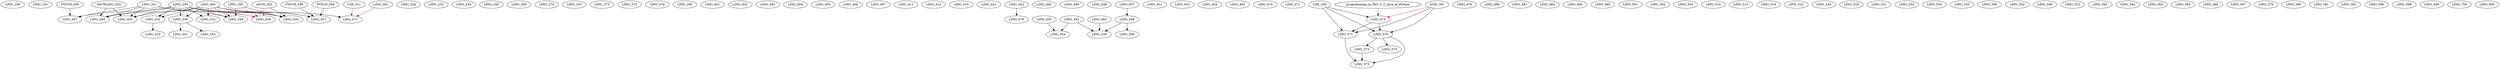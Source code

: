 digraph G {
    LING_100;
    LING_101;
    LING_200;
    LING_201;
    LING_203;
    LING_220;
    LING_233;
    LING_234;
    LING_242;
    LING_269;
    LING_270;
    LING_333;
    LING_372;
    LING_373;
    LING_374;
    LING_390;
    LING_400;
    LING_401;
    LING_402;
    LING_403;
    LING_404;
    LING_405;
    LING_406;
    LING_407;
    LING_411;
    LING_415;
    LING_419;
    edge [color=black];
    ANTH_203 -> LING_430;
    LING_200 -> LING_430;
    LING_201 -> LING_430;
    LING_203 -> LING_430;
    LING_400 -> LING_430;
    edge [color=black];
    LING_200 -> LING_432;
    LING_400 -> LING_432;
    edge [color=black];
    LING_432 -> LING_433;
    LING_441;
    LING_442;
    LING_445;
    LING_446;
    edge [color=black];
    PSYCH_209 -> LING_447;
    LING_200 -> LING_447;
    LING_201 -> LING_447;
    LING_449;
    LING_450;
    LING_451;
    LING_452;
    LING_453;
    LING_454;
    edge [color=black];
    LING_200 -> LING_455;
    LING_201 -> LING_455;
    ANTHLING_203 -> LING_455;
    LING_400 -> LING_455;
    edge [color=black];
    PSYCH_206 -> LING_457;
    PSYCH_306 -> LING_457;
    LING_200 -> LING_457;
    LING_400 -> LING_457;
    edge [color=black];
    LING_200 -> LING_458;
    edge [color=red];
    LING_201 -> LING_458;
    LING_203 -> LING_458;
    ANTH_203 -> LING_458;
    LING_461;
    LING_462;
    LING_463;
    edge [color=black];
    LING_200 -> LING_464;
    LING_201 -> LING_464;
    ANTHLING_203 -> LING_464;
    LING_400 -> LING_464;
    LING_470;
    LING_471;
    edge [color=black];
    LING_200 -> LING_472;
    LING_400 -> LING_472;
    edge [color=red];
    LING_461 -> LING_472;
    CSE_311 -> LING_472;
    edge [color=black];
    CSE_326 -> LING_473;
    edge [color=red];
    STAT_391 -> LING_473;
    edge [color=blue];
    programming_in_Perl_C_C_Java_or_Python -> LING_473;
    LING_476;
    edge [color=black];
    LING_442 -> LING_479;
    LING_480;
    LING_481;
    LING_484;
    LING_490;
    LING_499;
    LING_501;
    LING_502;
    LING_503;
    LING_507;
    edge [color=black];
    LING_507 -> LING_508;
    edge [color=black];
    LING_508 -> LING_509;
    LING_514;
    LING_515;
    LING_519;
    LING_522;
    LING_524;
    LING_525;
    edge [color=black];
    LING_452 -> LING_530;
    LING_462 -> LING_530;
    LING_508 -> LING_530;
    LING_531;
    edge [color=black];
    LING_200 -> LING_532;
    LING_400 -> LING_532;
    LING_533;
    LING_534;
    LING_535;
    LING_540;
    LING_542;
    LING_548;
    edge [color=black];
    LING_200 -> LING_549;
    LING_201 -> LING_549;
    LING_203 -> LING_549;
    LING_400 -> LING_549;
    edge [color=black];
    LING_200 -> LING_550;
    LING_400 -> LING_550;
    edge [color=black];
    LING_550 -> LING_551;
    LING_552;
    edge [color=black];
    LING_550 -> LING_553;
    edge [color=black];
    LING_450 -> LING_554;
    LING_452 -> LING_554;
    LING_561;
    LING_562;
    LING_563;
    LING_565;
    LING_566;
    LING_567;
    edge [color=black];
    CSE_326 -> LING_570;
    STAT_391 -> LING_570;
    LING_473 -> LING_570;
    edge [color=black];
    CSE_326 -> LING_571;
    STAT_391 -> LING_571;
    LING_473 -> LING_571;
    edge [color=black];
    LING_570 -> LING_572;
    edge [color=black];
    LING_570 -> LING_573;
    LING_571 -> LING_573;
    LING_572 -> LING_573;
    edge [color=black];
    LING_570 -> LING_575;
    LING_579;
    LING_580;
    LING_581;
    LING_582;
    LING_590;
    LING_599;
    LING_600;
    LING_700;
    LING_800;
}
